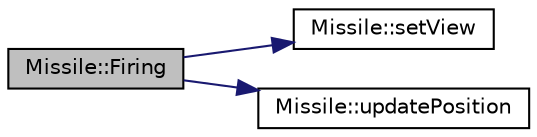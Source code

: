 digraph "Missile::Firing"
{
  bgcolor="transparent";
  edge [fontname="Helvetica",fontsize="10",labelfontname="Helvetica",labelfontsize="10"];
  node [fontname="Helvetica",fontsize="10",shape=record];
  rankdir="LR";
  Node1 [label="Missile::Firing",height=0.2,width=0.4,color="black", fillcolor="grey75", style="filled", fontcolor="black"];
  Node1 -> Node2 [color="midnightblue",fontsize="10",style="solid",fontname="Helvetica"];
  Node2 [label="Missile::setView",height=0.2,width=0.4,color="black",URL="$classMissile.html#aa206c3f11f2baf8c60df1d34125165cb",tooltip="Missile setView function. "];
  Node1 -> Node3 [color="midnightblue",fontsize="10",style="solid",fontname="Helvetica"];
  Node3 [label="Missile::updatePosition",height=0.2,width=0.4,color="black",URL="$classMissile.html#a1027d18cbf316fc3af3b0c5cc4bcea91",tooltip="Missile updatePosition function. "];
}
